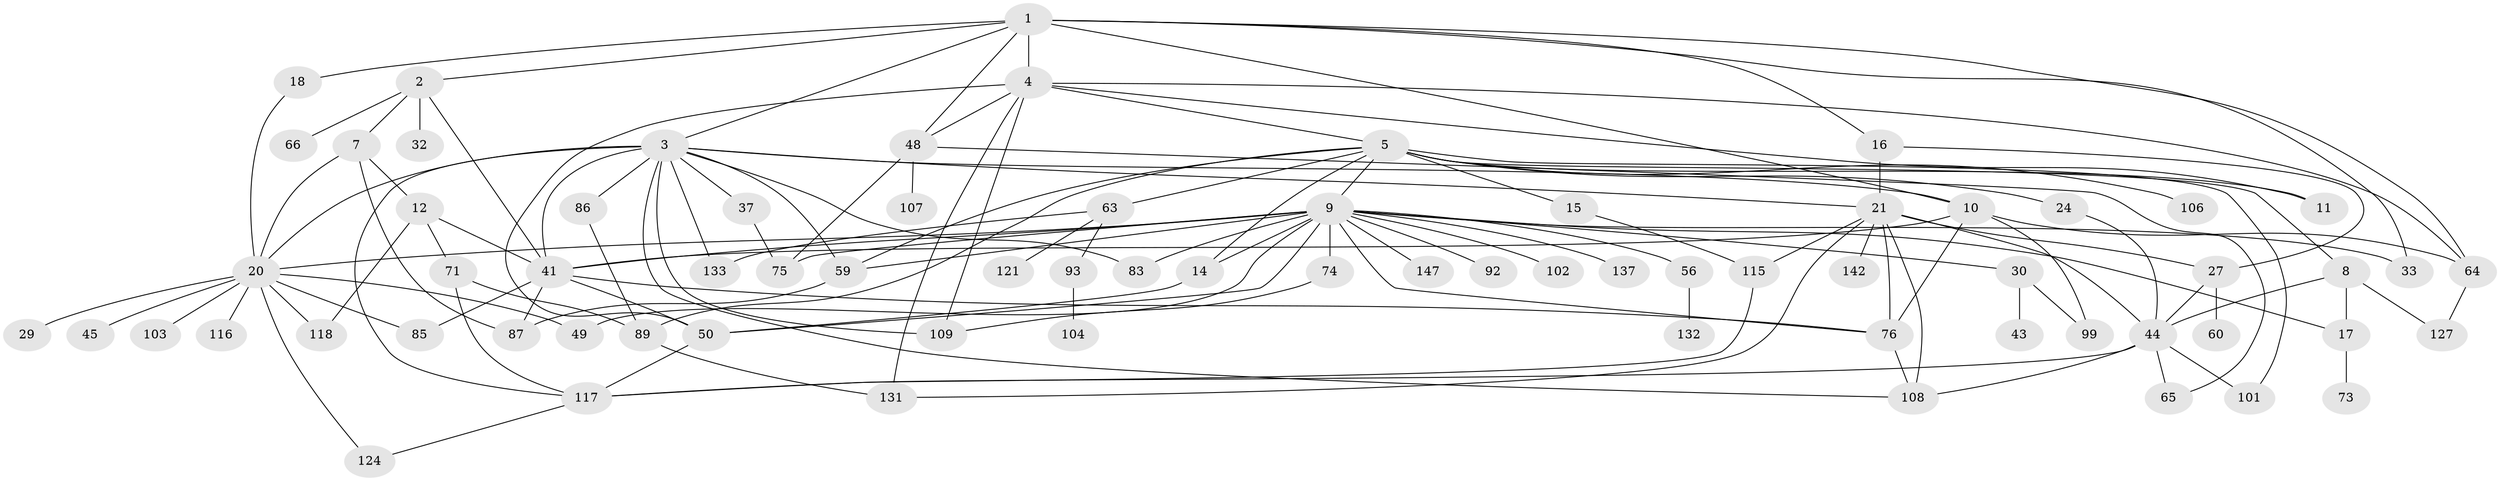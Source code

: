 // original degree distribution, {9: 0.006802721088435374, 5: 0.05442176870748299, 10: 0.013605442176870748, 4: 0.1836734693877551, 6: 0.027210884353741496, 2: 0.2585034013605442, 3: 0.22448979591836735, 7: 0.013605442176870748, 1: 0.21768707482993196}
// Generated by graph-tools (version 1.1) at 2025/13/03/09/25 04:13:18]
// undirected, 73 vertices, 128 edges
graph export_dot {
graph [start="1"]
  node [color=gray90,style=filled];
  1;
  2;
  3 [super="+140+141+145+52+40+38+34"];
  4 [super="+28"];
  5 [super="+6"];
  7;
  8 [super="+125"];
  9 [super="+47+39+22+13"];
  10 [super="+122+19"];
  11;
  12;
  14 [super="+57+114"];
  15 [super="+79"];
  16 [super="+135"];
  17;
  18;
  20 [super="+26+36"];
  21 [super="+35"];
  24;
  27;
  29;
  30;
  32;
  33;
  37;
  41 [super="+67+111+42"];
  43;
  44 [super="+55+81"];
  45;
  48 [super="+82+80"];
  49 [super="+113"];
  50 [super="+134+146"];
  56;
  59 [super="+88+61"];
  60;
  63 [super="+68"];
  64;
  65;
  66 [super="+77"];
  71;
  73;
  74;
  75;
  76 [super="+95"];
  83;
  85;
  86 [super="+97"];
  87 [super="+100"];
  89 [super="+129"];
  92 [super="+120"];
  93;
  99;
  101;
  102;
  103;
  104;
  106;
  107;
  108 [super="+130"];
  109;
  115 [super="+123"];
  116;
  117 [super="+119"];
  118;
  121;
  124;
  127;
  131;
  132;
  133;
  137;
  142;
  147;
  1 -- 2;
  1 -- 3;
  1 -- 4;
  1 -- 10;
  1 -- 16;
  1 -- 18;
  1 -- 64;
  1 -- 33;
  1 -- 48;
  2 -- 7;
  2 -- 32;
  2 -- 66;
  2 -- 41;
  3 -- 37;
  3 -- 83;
  3 -- 109;
  3 -- 133;
  3 -- 21;
  3 -- 41 [weight=3];
  3 -- 117;
  3 -- 86;
  3 -- 10;
  3 -- 108;
  3 -- 59;
  3 -- 20;
  4 -- 5;
  4 -- 109;
  4 -- 131;
  4 -- 48;
  4 -- 64;
  4 -- 50;
  4 -- 11;
  5 -- 11;
  5 -- 14;
  5 -- 15;
  5 -- 24;
  5 -- 59;
  5 -- 63;
  5 -- 106;
  5 -- 8;
  5 -- 9;
  5 -- 101;
  5 -- 89;
  7 -- 12;
  7 -- 20;
  7 -- 87;
  8 -- 17;
  8 -- 127;
  8 -- 44 [weight=2];
  9 -- 41 [weight=2];
  9 -- 137;
  9 -- 83;
  9 -- 76;
  9 -- 59;
  9 -- 20;
  9 -- 102;
  9 -- 74;
  9 -- 92;
  9 -- 49;
  9 -- 50;
  9 -- 147;
  9 -- 56;
  9 -- 30;
  9 -- 17;
  9 -- 33;
  9 -- 75;
  9 -- 14 [weight=2];
  10 -- 64;
  10 -- 99 [weight=2];
  10 -- 41;
  10 -- 76;
  12 -- 71;
  12 -- 118;
  12 -- 41;
  14 -- 50;
  15 -- 115;
  16 -- 21;
  16 -- 27;
  17 -- 73;
  18 -- 20;
  20 -- 49;
  20 -- 116;
  20 -- 124;
  20 -- 29;
  20 -- 85;
  20 -- 118;
  20 -- 103;
  20 -- 45;
  21 -- 131;
  21 -- 142;
  21 -- 115;
  21 -- 27;
  21 -- 44;
  21 -- 108;
  21 -- 76;
  24 -- 44;
  27 -- 60;
  27 -- 44 [weight=2];
  30 -- 43;
  30 -- 99;
  37 -- 75;
  41 -- 50;
  41 -- 87;
  41 -- 76;
  41 -- 85;
  44 -- 65;
  44 -- 108;
  44 -- 117;
  44 -- 101;
  48 -- 75;
  48 -- 107;
  48 -- 65;
  50 -- 117;
  56 -- 132;
  59 -- 87;
  63 -- 121;
  63 -- 93;
  63 -- 133;
  64 -- 127;
  71 -- 89;
  71 -- 117;
  74 -- 109;
  76 -- 108;
  86 -- 89;
  89 -- 131;
  93 -- 104;
  115 -- 117;
  117 -- 124;
}
